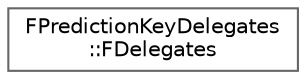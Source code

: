 digraph "Graphical Class Hierarchy"
{
 // INTERACTIVE_SVG=YES
 // LATEX_PDF_SIZE
  bgcolor="transparent";
  edge [fontname=Helvetica,fontsize=10,labelfontname=Helvetica,labelfontsize=10];
  node [fontname=Helvetica,fontsize=10,shape=box,height=0.2,width=0.4];
  rankdir="LR";
  Node0 [id="Node000000",label="FPredictionKeyDelegates\l::FDelegates",height=0.2,width=0.4,color="grey40", fillcolor="white", style="filled",URL="$dc/d66/structFPredictionKeyDelegates_1_1FDelegates.html",tooltip=" "];
}
